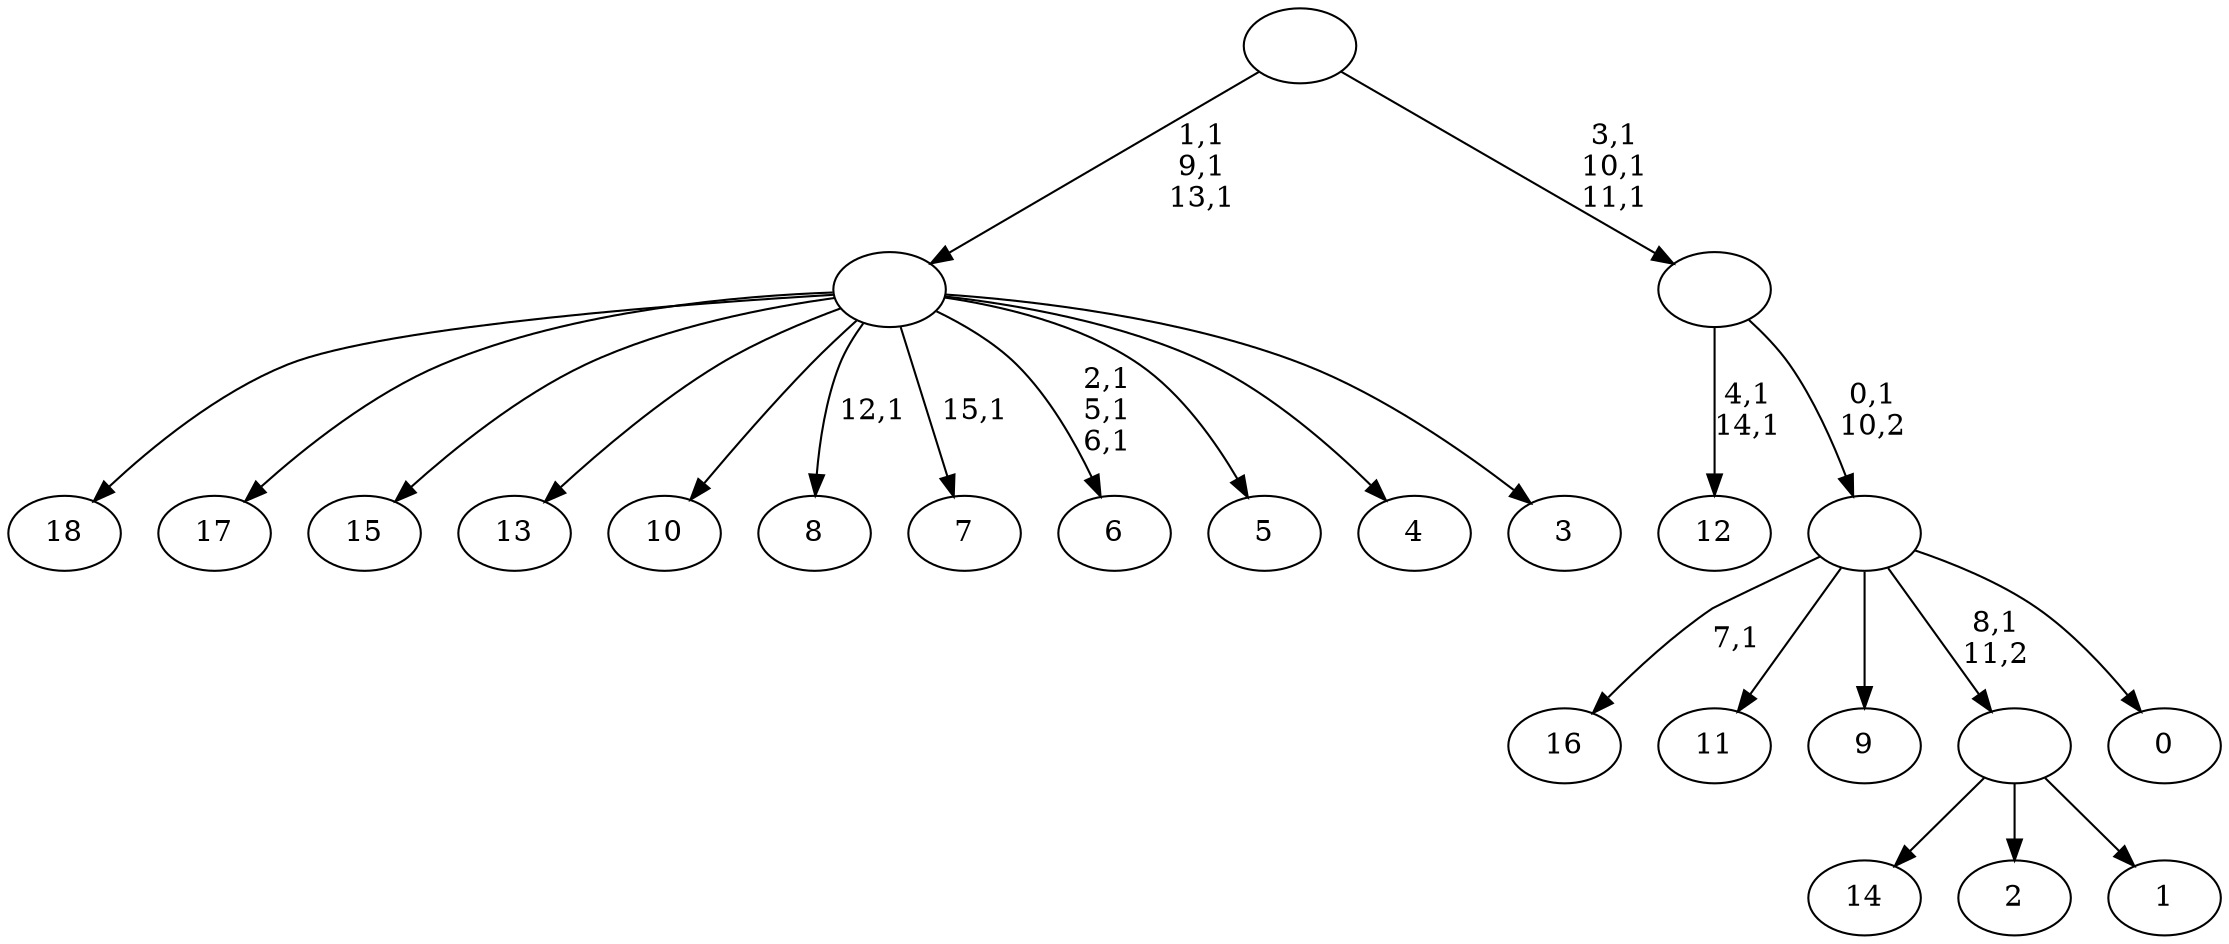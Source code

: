 digraph T {
	35 [label="18"]
	34 [label="17"]
	33 [label="16"]
	31 [label="15"]
	30 [label="14"]
	29 [label="13"]
	28 [label="12"]
	25 [label="11"]
	24 [label="10"]
	23 [label="9"]
	22 [label="8"]
	20 [label="7"]
	18 [label="6"]
	14 [label="5"]
	13 [label="4"]
	12 [label="3"]
	11 [label=""]
	8 [label="2"]
	7 [label="1"]
	6 [label=""]
	5 [label="0"]
	4 [label=""]
	3 [label=""]
	0 [label=""]
	11 -> 18 [label="2,1\n5,1\n6,1"]
	11 -> 20 [label="15,1"]
	11 -> 22 [label="12,1"]
	11 -> 35 [label=""]
	11 -> 34 [label=""]
	11 -> 31 [label=""]
	11 -> 29 [label=""]
	11 -> 24 [label=""]
	11 -> 14 [label=""]
	11 -> 13 [label=""]
	11 -> 12 [label=""]
	6 -> 30 [label=""]
	6 -> 8 [label=""]
	6 -> 7 [label=""]
	4 -> 33 [label="7,1"]
	4 -> 25 [label=""]
	4 -> 23 [label=""]
	4 -> 6 [label="8,1\n11,2"]
	4 -> 5 [label=""]
	3 -> 28 [label="4,1\n14,1"]
	3 -> 4 [label="0,1\n10,2"]
	0 -> 3 [label="3,1\n10,1\n11,1"]
	0 -> 11 [label="1,1\n9,1\n13,1"]
}
